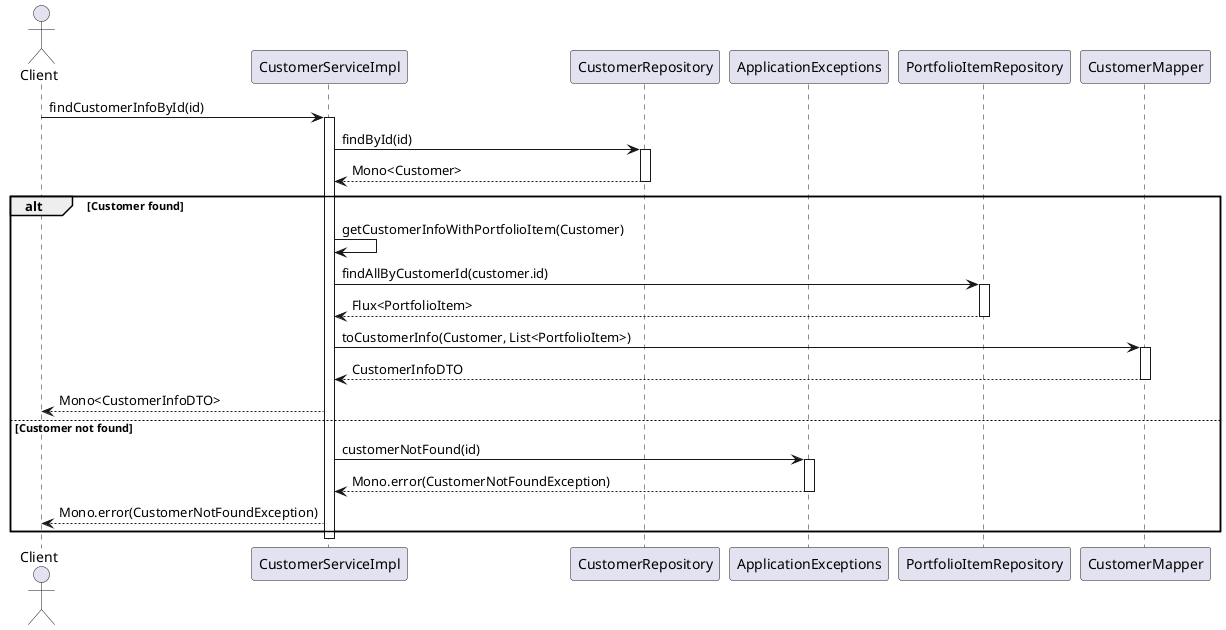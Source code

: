 @startuml
actor Client
participant "CustomerServiceImpl" as Service
participant "CustomerRepository" as Repo
participant "ApplicationExceptions" as Exceptions
participant "PortfolioItemRepository" as PortfolioRepo
participant "CustomerMapper" as Mapper

Client -> Service: findCustomerInfoById(id)
activate Service
Service -> Repo: findById(id)
activate Repo
Repo --> Service: Mono<Customer>
deactivate Repo
alt Customer found
    Service -> Service: getCustomerInfoWithPortfolioItem(Customer)
    Service -> PortfolioRepo: findAllByCustomerId(customer.id)
    activate PortfolioRepo
    PortfolioRepo --> Service: Flux<PortfolioItem>
    deactivate PortfolioRepo
    Service -> Mapper: toCustomerInfo(Customer, List<PortfolioItem>)
    activate Mapper
    Mapper --> Service: CustomerInfoDTO
    deactivate Mapper
    Service --> Client: Mono<CustomerInfoDTO>
else Customer not found
    Service -> Exceptions: customerNotFound(id)
    activate Exceptions
    Exceptions --> Service: Mono.error(CustomerNotFoundException)
    deactivate Exceptions
    Service --> Client: Mono.error(CustomerNotFoundException)
end
deactivate Service
@enduml 